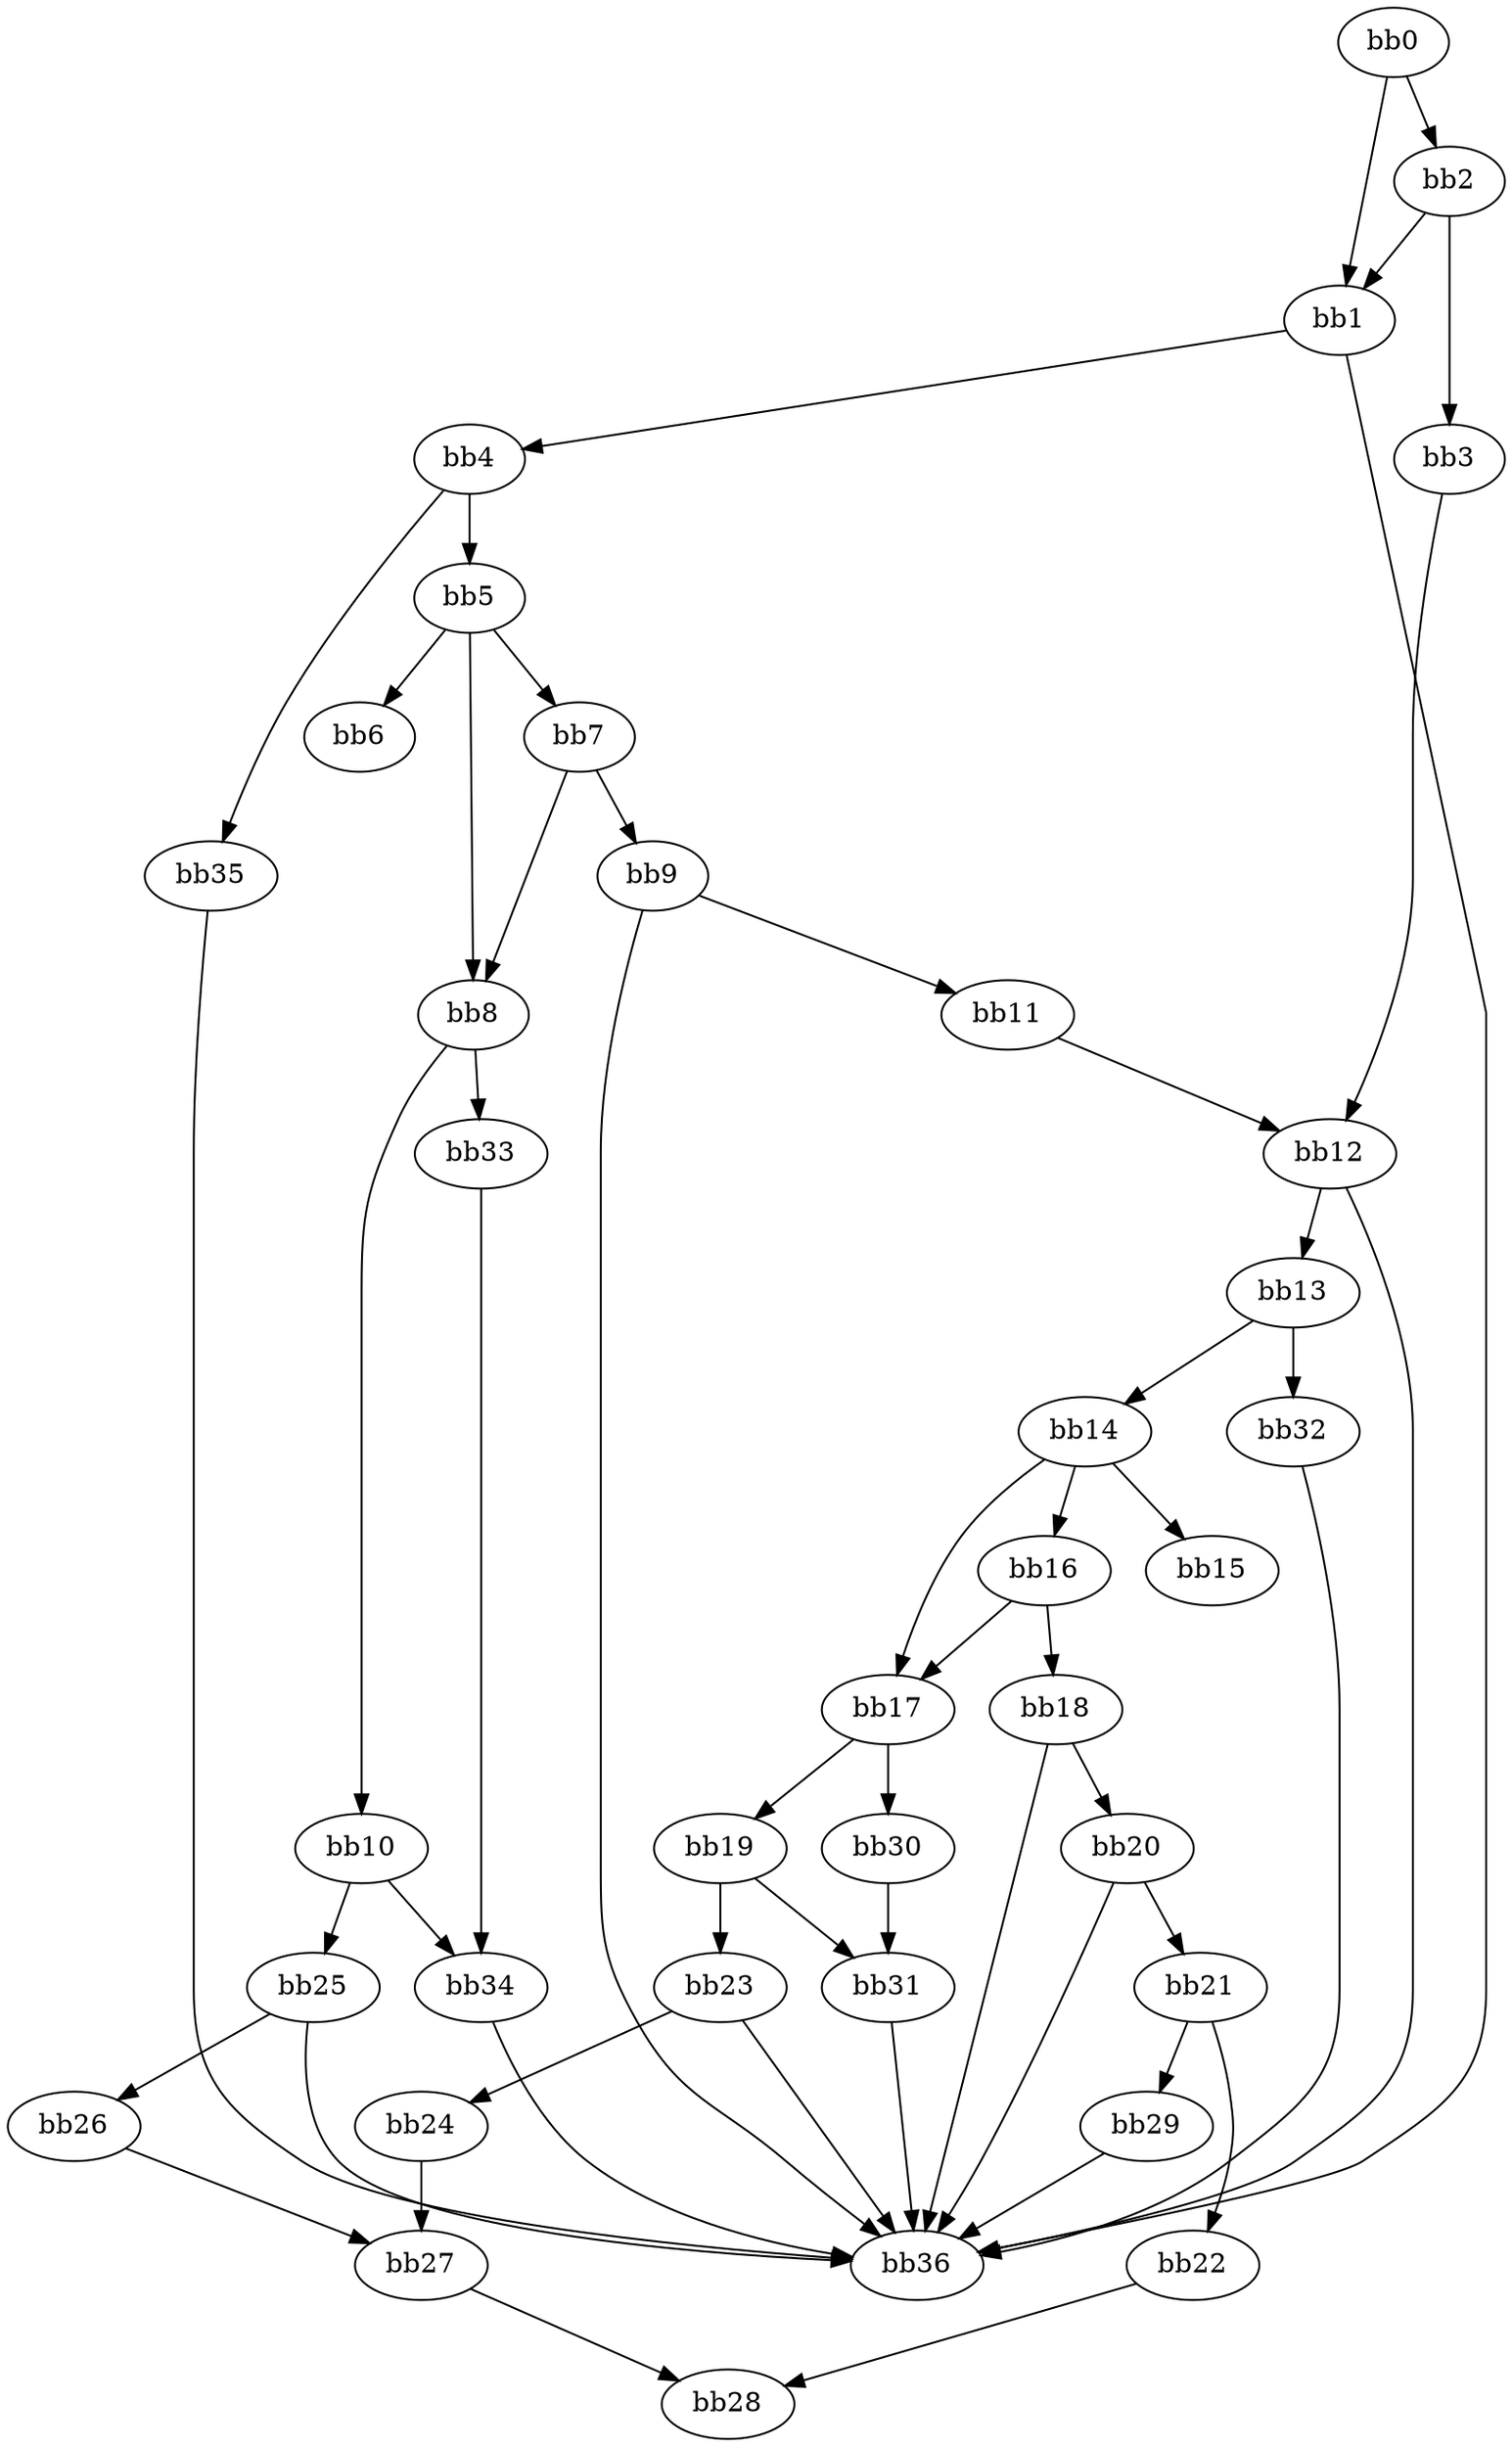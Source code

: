 digraph {
    0 [ label = "bb0\l" ]
    1 [ label = "bb1\l" ]
    2 [ label = "bb2\l" ]
    3 [ label = "bb3\l" ]
    4 [ label = "bb4\l" ]
    5 [ label = "bb5\l" ]
    6 [ label = "bb6\l" ]
    7 [ label = "bb7\l" ]
    8 [ label = "bb8\l" ]
    9 [ label = "bb9\l" ]
    10 [ label = "bb10\l" ]
    11 [ label = "bb11\l" ]
    12 [ label = "bb12\l" ]
    13 [ label = "bb13\l" ]
    14 [ label = "bb14\l" ]
    15 [ label = "bb15\l" ]
    16 [ label = "bb16\l" ]
    17 [ label = "bb17\l" ]
    18 [ label = "bb18\l" ]
    19 [ label = "bb19\l" ]
    20 [ label = "bb20\l" ]
    21 [ label = "bb21\l" ]
    22 [ label = "bb22\l" ]
    23 [ label = "bb23\l" ]
    24 [ label = "bb24\l" ]
    25 [ label = "bb25\l" ]
    26 [ label = "bb26\l" ]
    27 [ label = "bb27\l" ]
    28 [ label = "bb28\l" ]
    29 [ label = "bb29\l" ]
    30 [ label = "bb30\l" ]
    31 [ label = "bb31\l" ]
    32 [ label = "bb32\l" ]
    33 [ label = "bb33\l" ]
    34 [ label = "bb34\l" ]
    35 [ label = "bb35\l" ]
    36 [ label = "bb36\l" ]
    0 -> 1 [ ]
    0 -> 2 [ ]
    1 -> 4 [ ]
    1 -> 36 [ ]
    2 -> 1 [ ]
    2 -> 3 [ ]
    3 -> 12 [ ]
    4 -> 5 [ ]
    4 -> 35 [ ]
    5 -> 6 [ ]
    5 -> 7 [ ]
    5 -> 8 [ ]
    7 -> 8 [ ]
    7 -> 9 [ ]
    8 -> 10 [ ]
    8 -> 33 [ ]
    9 -> 11 [ ]
    9 -> 36 [ ]
    10 -> 25 [ ]
    10 -> 34 [ ]
    11 -> 12 [ ]
    12 -> 13 [ ]
    12 -> 36 [ ]
    13 -> 14 [ ]
    13 -> 32 [ ]
    14 -> 15 [ ]
    14 -> 16 [ ]
    14 -> 17 [ ]
    16 -> 17 [ ]
    16 -> 18 [ ]
    17 -> 19 [ ]
    17 -> 30 [ ]
    18 -> 20 [ ]
    18 -> 36 [ ]
    19 -> 23 [ ]
    19 -> 31 [ ]
    20 -> 21 [ ]
    20 -> 36 [ ]
    21 -> 22 [ ]
    21 -> 29 [ ]
    22 -> 28 [ ]
    23 -> 24 [ ]
    23 -> 36 [ ]
    24 -> 27 [ ]
    25 -> 26 [ ]
    25 -> 36 [ ]
    26 -> 27 [ ]
    27 -> 28 [ ]
    29 -> 36 [ ]
    30 -> 31 [ ]
    31 -> 36 [ ]
    32 -> 36 [ ]
    33 -> 34 [ ]
    34 -> 36 [ ]
    35 -> 36 [ ]
}

